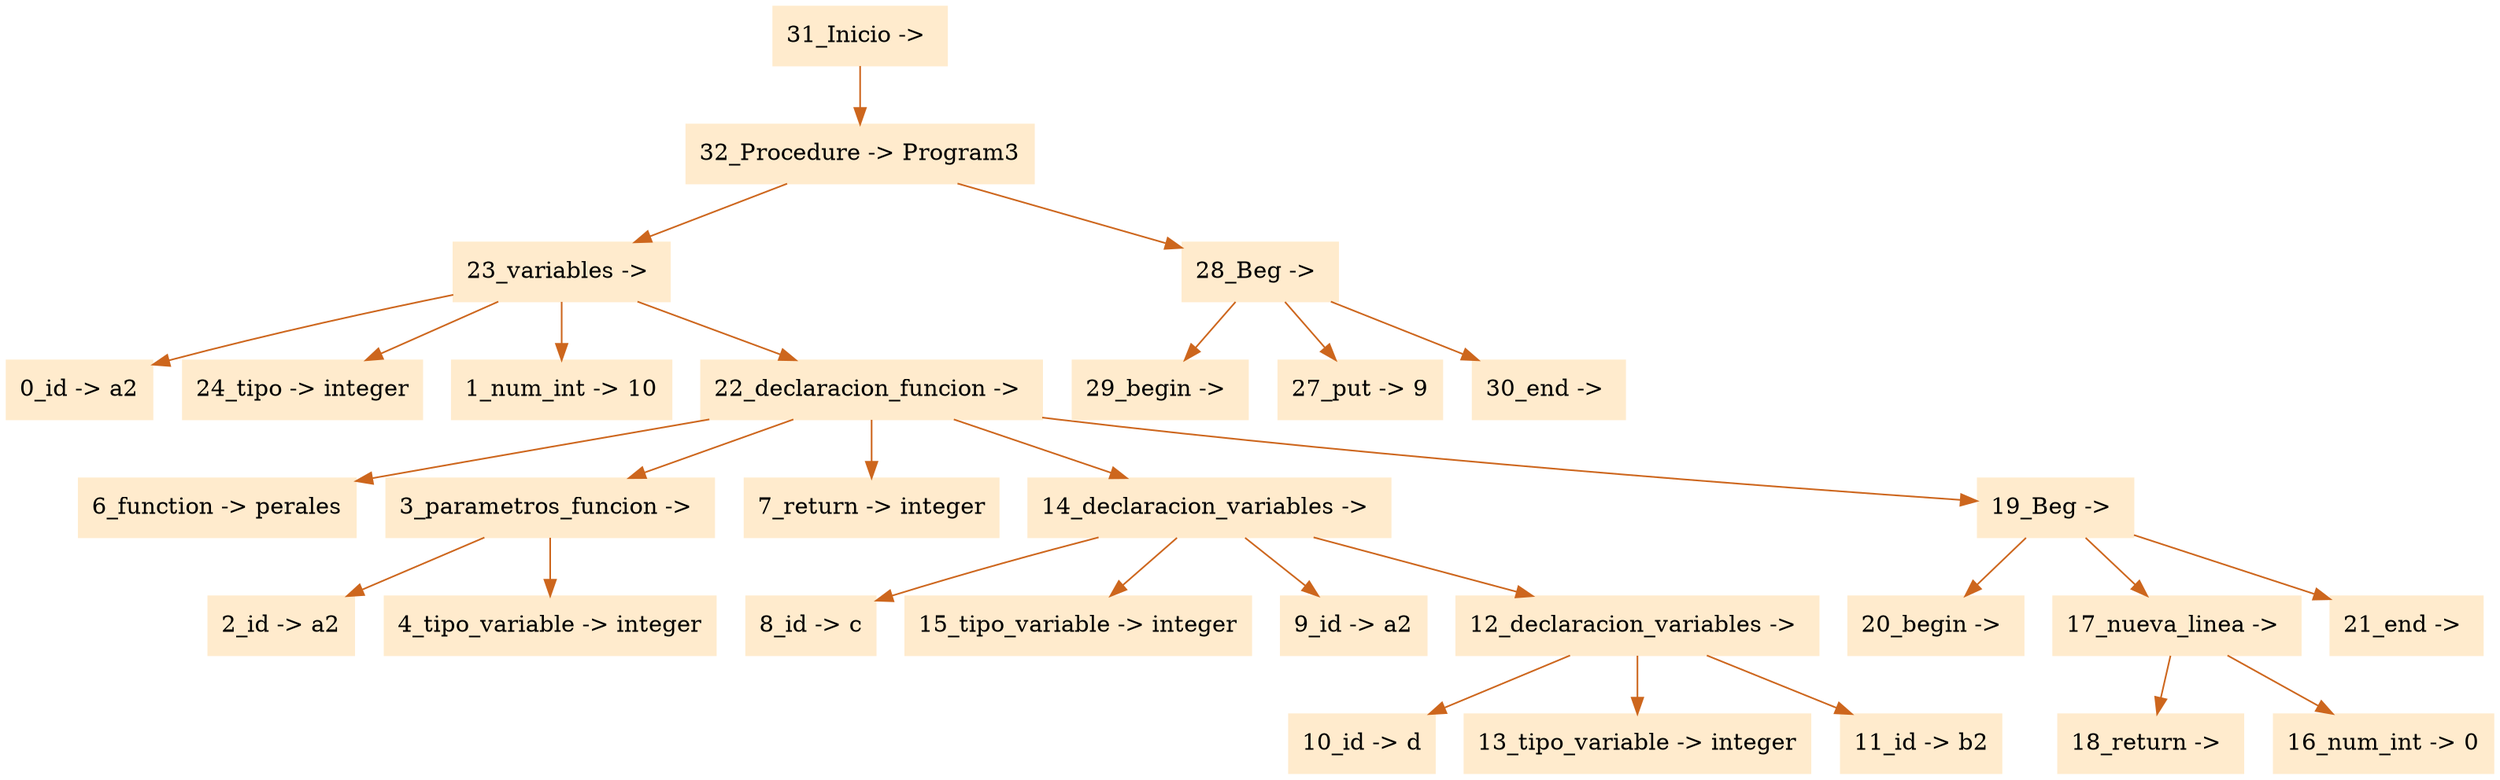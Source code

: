 digraph G {node[shape=box, style=filled, color=blanchedalmond]; edge[color=chocolate3];rankdir=UD 

"31_Inicio -> "->"32_Procedure -> Program3"
"32_Procedure -> Program3"->"23_variables -> "
"23_variables -> "->"0_id -> a2"
"23_variables -> "->"24_tipo -> integer"
"23_variables -> "->"1_num_int -> 10"
"23_variables -> "->"22_declaracion_funcion -> "
"22_declaracion_funcion -> "->"6_function -> perales"
"22_declaracion_funcion -> "->"3_parametros_funcion -> "
"3_parametros_funcion -> "->"2_id -> a2"
"3_parametros_funcion -> "->"4_tipo_variable -> integer"
"22_declaracion_funcion -> "->"7_return -> integer"
"22_declaracion_funcion -> "->"14_declaracion_variables -> "
"14_declaracion_variables -> "->"8_id -> c"
"14_declaracion_variables -> "->"15_tipo_variable -> integer"
"14_declaracion_variables -> "->"9_id -> a2"
"14_declaracion_variables -> "->"12_declaracion_variables -> "
"12_declaracion_variables -> "->"10_id -> d"
"12_declaracion_variables -> "->"13_tipo_variable -> integer"
"12_declaracion_variables -> "->"11_id -> b2"
"22_declaracion_funcion -> "->"19_Beg -> "
"19_Beg -> "->"20_begin -> "
"19_Beg -> "->"17_nueva_linea -> "
"17_nueva_linea -> "->"18_return -> "
"17_nueva_linea -> "->"16_num_int -> 0"
"19_Beg -> "->"21_end -> "
"32_Procedure -> Program3"->"28_Beg -> "
"28_Beg -> "->"29_begin -> "
"28_Beg -> "->"27_put -> 9"
"28_Beg -> "->"30_end -> "


}
